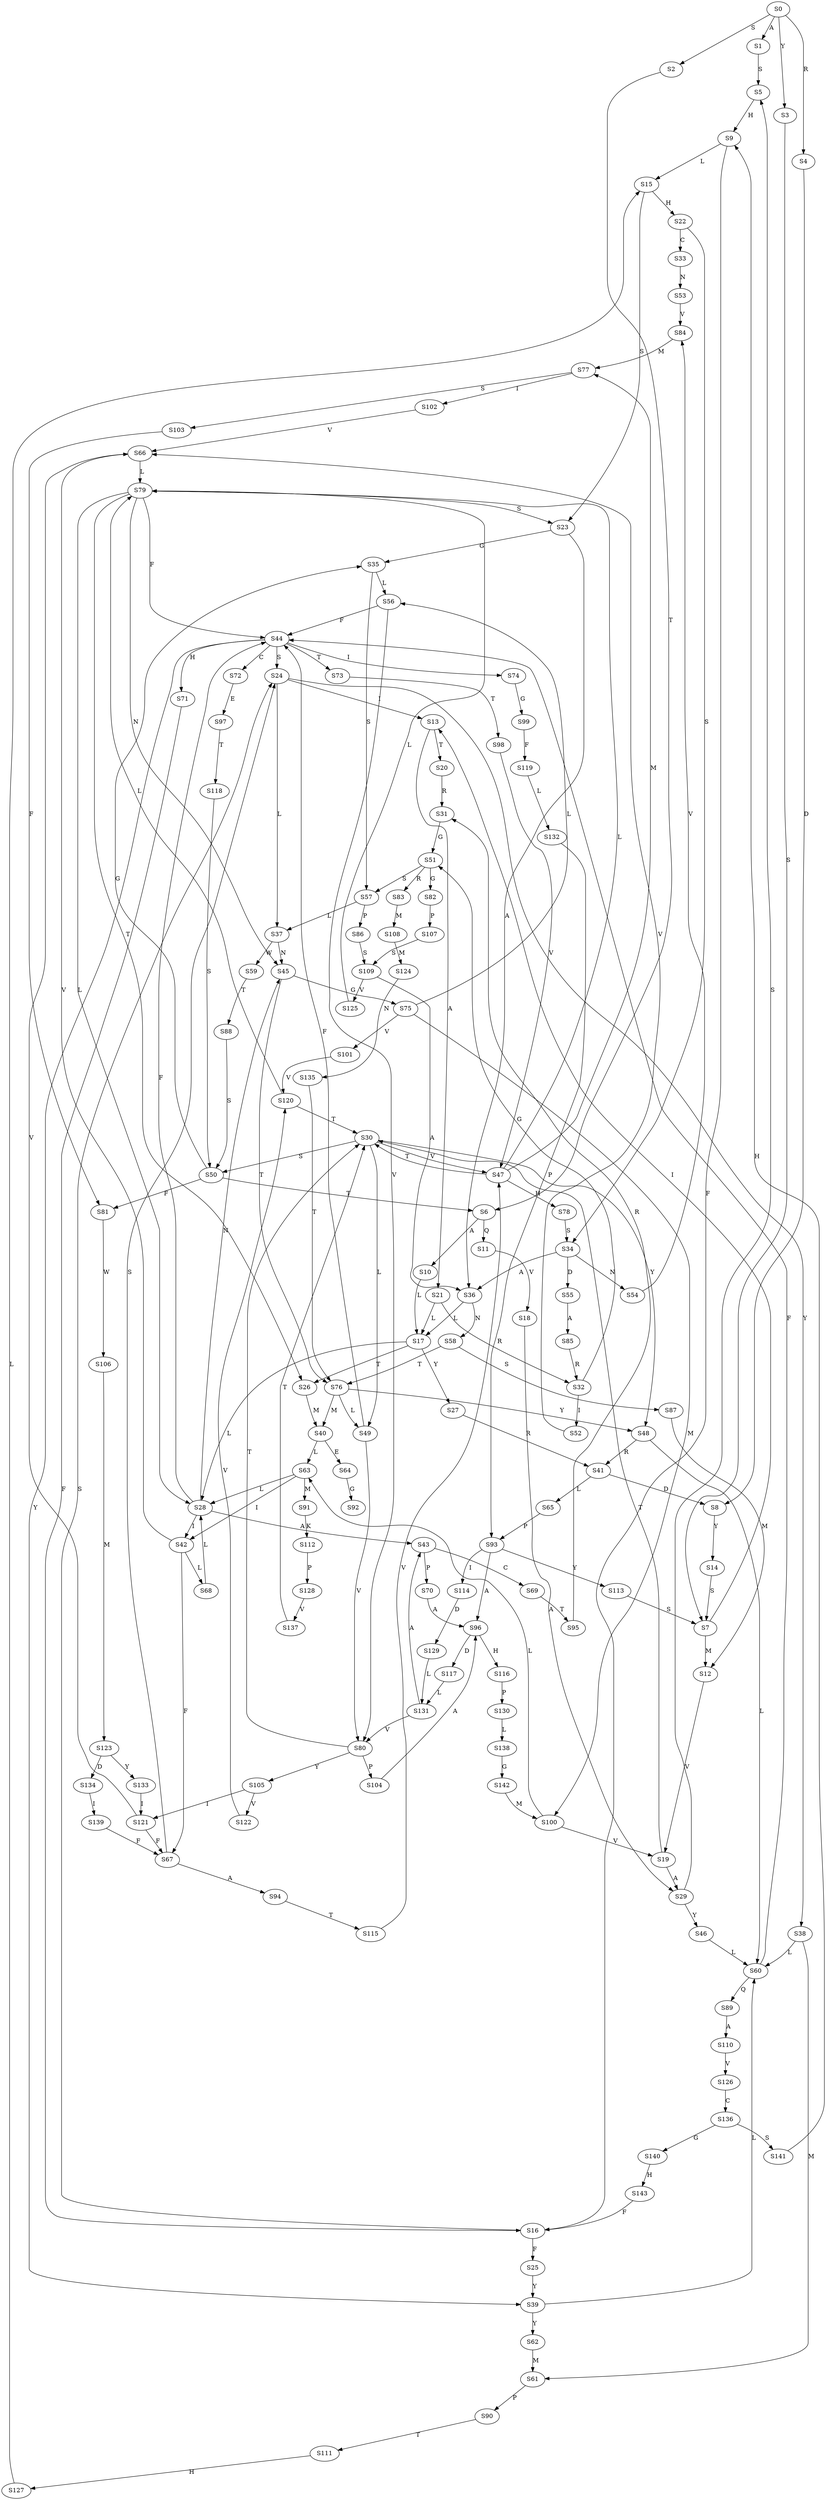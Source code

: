 strict digraph  {
	S0 -> S1 [ label = A ];
	S0 -> S2 [ label = S ];
	S0 -> S3 [ label = Y ];
	S0 -> S4 [ label = R ];
	S1 -> S5 [ label = S ];
	S2 -> S6 [ label = T ];
	S3 -> S7 [ label = S ];
	S4 -> S8 [ label = D ];
	S5 -> S9 [ label = H ];
	S6 -> S10 [ label = A ];
	S6 -> S11 [ label = Q ];
	S7 -> S12 [ label = M ];
	S7 -> S13 [ label = I ];
	S8 -> S14 [ label = Y ];
	S9 -> S15 [ label = L ];
	S9 -> S16 [ label = F ];
	S10 -> S17 [ label = L ];
	S11 -> S18 [ label = V ];
	S12 -> S19 [ label = V ];
	S13 -> S20 [ label = T ];
	S13 -> S21 [ label = A ];
	S14 -> S7 [ label = S ];
	S15 -> S22 [ label = H ];
	S15 -> S23 [ label = S ];
	S16 -> S24 [ label = S ];
	S16 -> S25 [ label = F ];
	S17 -> S26 [ label = T ];
	S17 -> S27 [ label = Y ];
	S17 -> S28 [ label = L ];
	S18 -> S29 [ label = A ];
	S19 -> S30 [ label = T ];
	S19 -> S29 [ label = A ];
	S20 -> S31 [ label = R ];
	S21 -> S17 [ label = L ];
	S21 -> S32 [ label = R ];
	S22 -> S33 [ label = C ];
	S22 -> S34 [ label = S ];
	S23 -> S35 [ label = G ];
	S23 -> S36 [ label = A ];
	S24 -> S37 [ label = L ];
	S24 -> S13 [ label = I ];
	S24 -> S38 [ label = Y ];
	S25 -> S39 [ label = Y ];
	S26 -> S40 [ label = M ];
	S27 -> S41 [ label = R ];
	S28 -> S42 [ label = I ];
	S28 -> S43 [ label = A ];
	S28 -> S44 [ label = F ];
	S28 -> S45 [ label = N ];
	S29 -> S5 [ label = S ];
	S29 -> S46 [ label = Y ];
	S30 -> S47 [ label = V ];
	S30 -> S48 [ label = Y ];
	S30 -> S49 [ label = L ];
	S30 -> S50 [ label = S ];
	S31 -> S51 [ label = G ];
	S32 -> S52 [ label = I ];
	S32 -> S51 [ label = G ];
	S33 -> S53 [ label = N ];
	S34 -> S36 [ label = A ];
	S34 -> S54 [ label = N ];
	S34 -> S55 [ label = D ];
	S35 -> S56 [ label = L ];
	S35 -> S57 [ label = S ];
	S36 -> S17 [ label = L ];
	S36 -> S58 [ label = N ];
	S37 -> S45 [ label = N ];
	S37 -> S59 [ label = W ];
	S38 -> S60 [ label = L ];
	S38 -> S61 [ label = M ];
	S39 -> S62 [ label = Y ];
	S39 -> S60 [ label = L ];
	S40 -> S63 [ label = L ];
	S40 -> S64 [ label = E ];
	S41 -> S8 [ label = D ];
	S41 -> S65 [ label = L ];
	S42 -> S66 [ label = V ];
	S42 -> S67 [ label = F ];
	S42 -> S68 [ label = L ];
	S43 -> S69 [ label = C ];
	S43 -> S70 [ label = P ];
	S44 -> S39 [ label = Y ];
	S44 -> S71 [ label = H ];
	S44 -> S72 [ label = C ];
	S44 -> S73 [ label = T ];
	S44 -> S74 [ label = I ];
	S44 -> S24 [ label = S ];
	S45 -> S75 [ label = G ];
	S45 -> S76 [ label = T ];
	S46 -> S60 [ label = L ];
	S47 -> S77 [ label = M ];
	S47 -> S78 [ label = H ];
	S47 -> S30 [ label = T ];
	S47 -> S79 [ label = L ];
	S48 -> S60 [ label = L ];
	S48 -> S41 [ label = R ];
	S49 -> S44 [ label = F ];
	S49 -> S80 [ label = V ];
	S50 -> S35 [ label = G ];
	S50 -> S6 [ label = T ];
	S50 -> S81 [ label = F ];
	S51 -> S82 [ label = G ];
	S51 -> S83 [ label = R ];
	S51 -> S57 [ label = S ];
	S52 -> S66 [ label = V ];
	S53 -> S84 [ label = V ];
	S54 -> S84 [ label = V ];
	S55 -> S85 [ label = A ];
	S56 -> S44 [ label = F ];
	S56 -> S80 [ label = V ];
	S57 -> S37 [ label = L ];
	S57 -> S86 [ label = P ];
	S58 -> S76 [ label = T ];
	S58 -> S87 [ label = S ];
	S59 -> S88 [ label = T ];
	S60 -> S89 [ label = Q ];
	S60 -> S44 [ label = F ];
	S61 -> S90 [ label = P ];
	S62 -> S61 [ label = M ];
	S63 -> S91 [ label = M ];
	S63 -> S28 [ label = L ];
	S63 -> S42 [ label = I ];
	S64 -> S92 [ label = G ];
	S65 -> S93 [ label = P ];
	S66 -> S79 [ label = L ];
	S67 -> S24 [ label = S ];
	S67 -> S94 [ label = A ];
	S68 -> S28 [ label = L ];
	S69 -> S95 [ label = T ];
	S70 -> S96 [ label = A ];
	S71 -> S16 [ label = F ];
	S72 -> S97 [ label = E ];
	S73 -> S98 [ label = T ];
	S74 -> S99 [ label = G ];
	S75 -> S100 [ label = M ];
	S75 -> S101 [ label = V ];
	S75 -> S56 [ label = L ];
	S76 -> S49 [ label = L ];
	S76 -> S48 [ label = Y ];
	S76 -> S40 [ label = M ];
	S77 -> S102 [ label = I ];
	S77 -> S103 [ label = S ];
	S78 -> S34 [ label = S ];
	S79 -> S45 [ label = N ];
	S79 -> S28 [ label = L ];
	S79 -> S44 [ label = F ];
	S79 -> S23 [ label = S ];
	S79 -> S26 [ label = T ];
	S80 -> S104 [ label = P ];
	S80 -> S105 [ label = Y ];
	S80 -> S30 [ label = T ];
	S81 -> S106 [ label = W ];
	S82 -> S107 [ label = P ];
	S83 -> S108 [ label = M ];
	S84 -> S77 [ label = M ];
	S85 -> S32 [ label = R ];
	S86 -> S109 [ label = S ];
	S87 -> S12 [ label = M ];
	S88 -> S50 [ label = S ];
	S89 -> S110 [ label = A ];
	S90 -> S111 [ label = T ];
	S91 -> S112 [ label = K ];
	S93 -> S113 [ label = Y ];
	S93 -> S114 [ label = I ];
	S93 -> S96 [ label = A ];
	S94 -> S115 [ label = T ];
	S95 -> S31 [ label = R ];
	S96 -> S116 [ label = H ];
	S96 -> S117 [ label = D ];
	S97 -> S118 [ label = T ];
	S98 -> S47 [ label = V ];
	S99 -> S119 [ label = F ];
	S100 -> S19 [ label = V ];
	S100 -> S63 [ label = L ];
	S101 -> S120 [ label = V ];
	S102 -> S66 [ label = V ];
	S103 -> S81 [ label = F ];
	S104 -> S96 [ label = A ];
	S105 -> S121 [ label = I ];
	S105 -> S122 [ label = V ];
	S106 -> S123 [ label = M ];
	S107 -> S109 [ label = S ];
	S108 -> S124 [ label = M ];
	S109 -> S36 [ label = A ];
	S109 -> S125 [ label = V ];
	S110 -> S126 [ label = V ];
	S111 -> S127 [ label = H ];
	S112 -> S128 [ label = P ];
	S113 -> S7 [ label = S ];
	S114 -> S129 [ label = D ];
	S115 -> S47 [ label = V ];
	S116 -> S130 [ label = P ];
	S117 -> S131 [ label = L ];
	S118 -> S50 [ label = S ];
	S119 -> S132 [ label = L ];
	S120 -> S30 [ label = T ];
	S120 -> S79 [ label = L ];
	S121 -> S67 [ label = F ];
	S121 -> S66 [ label = V ];
	S122 -> S120 [ label = V ];
	S123 -> S133 [ label = Y ];
	S123 -> S134 [ label = D ];
	S124 -> S135 [ label = N ];
	S125 -> S79 [ label = L ];
	S126 -> S136 [ label = C ];
	S127 -> S15 [ label = L ];
	S128 -> S137 [ label = V ];
	S129 -> S131 [ label = L ];
	S130 -> S138 [ label = L ];
	S131 -> S80 [ label = V ];
	S131 -> S43 [ label = A ];
	S132 -> S93 [ label = P ];
	S133 -> S121 [ label = I ];
	S134 -> S139 [ label = I ];
	S135 -> S76 [ label = T ];
	S136 -> S140 [ label = G ];
	S136 -> S141 [ label = S ];
	S137 -> S30 [ label = T ];
	S138 -> S142 [ label = G ];
	S139 -> S67 [ label = F ];
	S140 -> S143 [ label = H ];
	S141 -> S9 [ label = H ];
	S142 -> S100 [ label = M ];
	S143 -> S16 [ label = F ];
}
